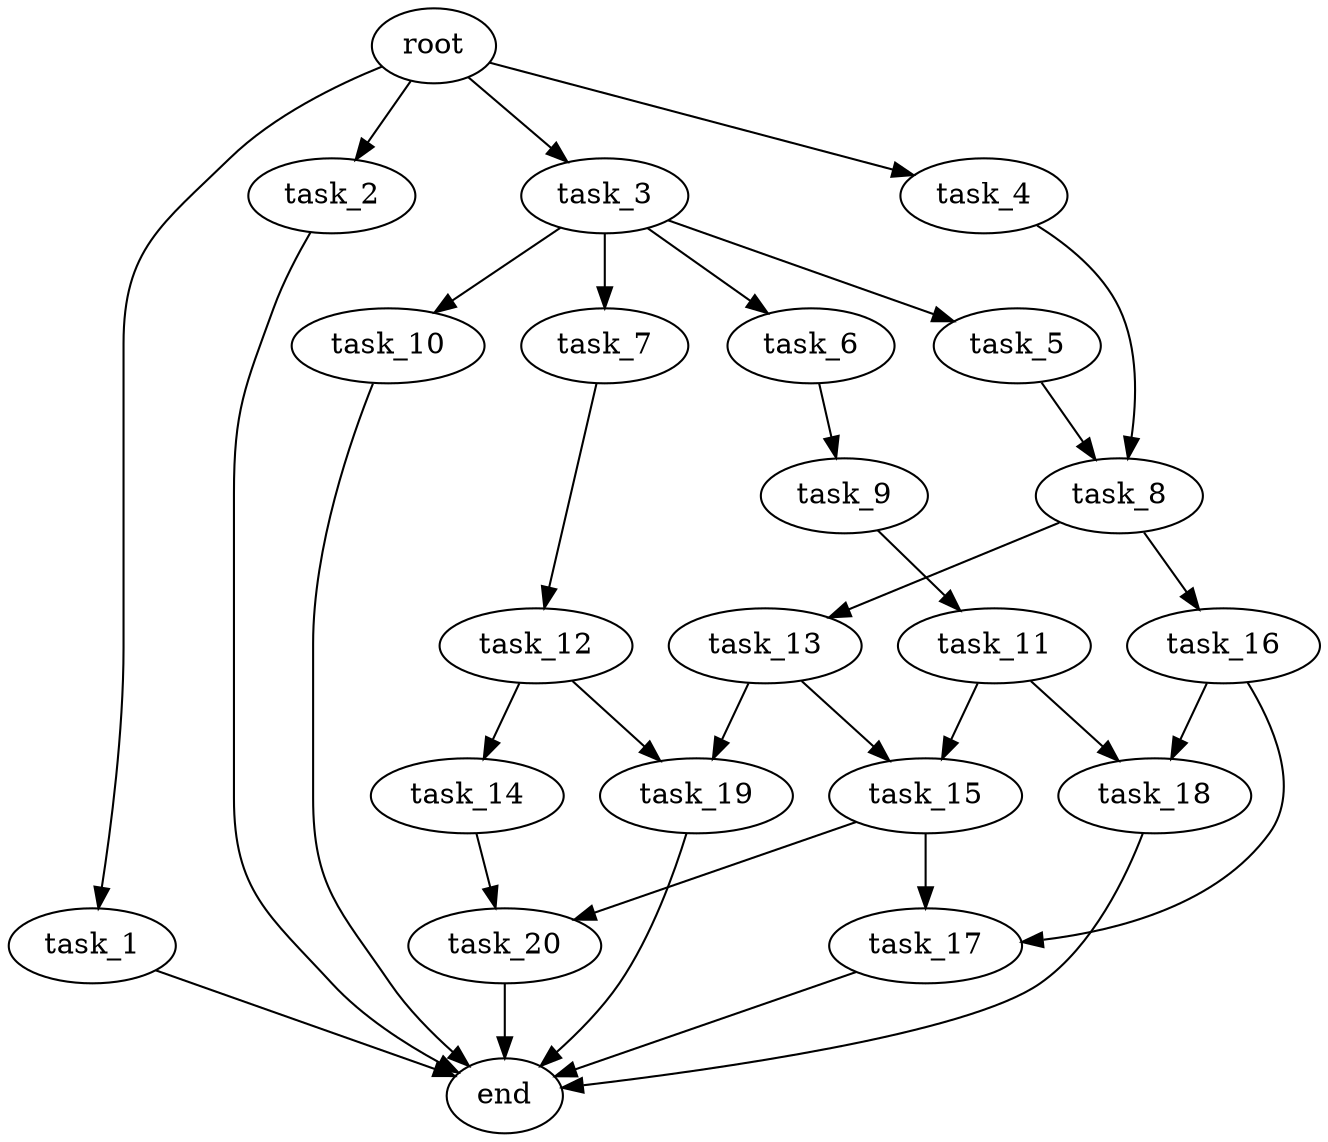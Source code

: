 digraph G {
  root [size="0.000000e+00"];
  task_1 [size="1.176047e+10"];
  task_2 [size="4.822927e+10"];
  task_3 [size="1.304158e+10"];
  task_4 [size="6.035143e+10"];
  task_5 [size="8.275390e+10"];
  task_6 [size="8.969793e+10"];
  task_7 [size="7.748929e+10"];
  task_8 [size="6.492668e+10"];
  task_9 [size="5.220920e+10"];
  task_10 [size="3.704404e+10"];
  task_11 [size="4.353394e+09"];
  task_12 [size="5.298635e+10"];
  task_13 [size="2.295633e+10"];
  task_14 [size="8.023200e+10"];
  task_15 [size="7.895766e+10"];
  task_16 [size="3.812984e+10"];
  task_17 [size="5.890892e+10"];
  task_18 [size="7.414199e+10"];
  task_19 [size="7.615631e+10"];
  task_20 [size="6.967379e+10"];
  end [size="0.000000e+00"];

  root -> task_1 [size="1.000000e-12"];
  root -> task_2 [size="1.000000e-12"];
  root -> task_3 [size="1.000000e-12"];
  root -> task_4 [size="1.000000e-12"];
  task_1 -> end [size="1.000000e-12"];
  task_2 -> end [size="1.000000e-12"];
  task_3 -> task_5 [size="8.275390e+08"];
  task_3 -> task_6 [size="8.969793e+08"];
  task_3 -> task_7 [size="7.748929e+08"];
  task_3 -> task_10 [size="3.704404e+08"];
  task_4 -> task_8 [size="3.246334e+08"];
  task_5 -> task_8 [size="3.246334e+08"];
  task_6 -> task_9 [size="5.220920e+08"];
  task_7 -> task_12 [size="5.298635e+08"];
  task_8 -> task_13 [size="2.295633e+08"];
  task_8 -> task_16 [size="3.812984e+08"];
  task_9 -> task_11 [size="4.353394e+07"];
  task_10 -> end [size="1.000000e-12"];
  task_11 -> task_15 [size="3.947883e+08"];
  task_11 -> task_18 [size="3.707100e+08"];
  task_12 -> task_14 [size="8.023200e+08"];
  task_12 -> task_19 [size="3.807815e+08"];
  task_13 -> task_15 [size="3.947883e+08"];
  task_13 -> task_19 [size="3.807815e+08"];
  task_14 -> task_20 [size="3.483690e+08"];
  task_15 -> task_17 [size="2.945446e+08"];
  task_15 -> task_20 [size="3.483690e+08"];
  task_16 -> task_17 [size="2.945446e+08"];
  task_16 -> task_18 [size="3.707100e+08"];
  task_17 -> end [size="1.000000e-12"];
  task_18 -> end [size="1.000000e-12"];
  task_19 -> end [size="1.000000e-12"];
  task_20 -> end [size="1.000000e-12"];
}
